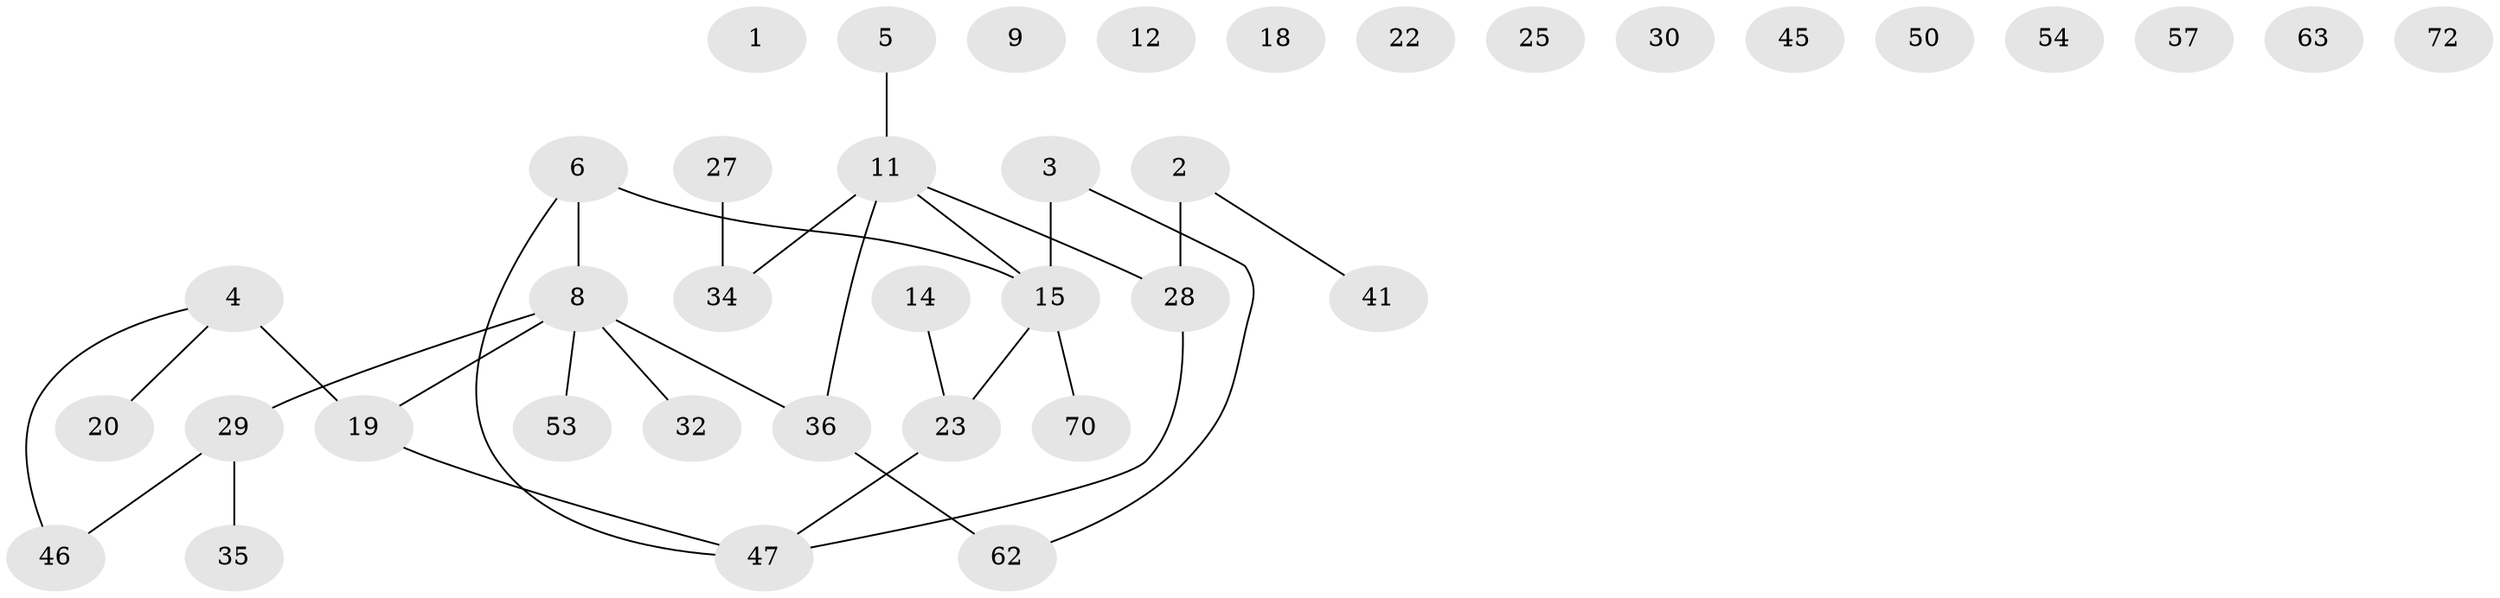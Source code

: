 // original degree distribution, {0: 0.16666666666666666, 2: 0.2638888888888889, 1: 0.25, 3: 0.20833333333333334, 4: 0.09722222222222222, 5: 0.013888888888888888}
// Generated by graph-tools (version 1.1) at 2025/13/03/09/25 04:13:04]
// undirected, 38 vertices, 30 edges
graph export_dot {
graph [start="1"]
  node [color=gray90,style=filled];
  1;
  2 [super="+43+44"];
  3 [super="+21"];
  4 [super="+7+26"];
  5 [super="+10+13+51"];
  6 [super="+31"];
  8 [super="+24+71"];
  9;
  11 [super="+17+61"];
  12;
  14 [super="+16+40+56"];
  15 [super="+33"];
  18;
  19 [super="+37"];
  20 [super="+49"];
  22;
  23 [super="+48"];
  25;
  27 [super="+39+42"];
  28 [super="+67"];
  29 [super="+65"];
  30 [super="+52"];
  32;
  34 [super="+59+68"];
  35 [super="+60"];
  36 [super="+38"];
  41 [super="+64"];
  45;
  46;
  47 [super="+55+58"];
  50;
  53 [super="+69"];
  54;
  57;
  62 [super="+66"];
  63;
  70;
  72;
  2 -- 41;
  2 -- 28 [weight=2];
  3 -- 62;
  3 -- 15;
  4 -- 19 [weight=2];
  4 -- 20;
  4 -- 46;
  5 -- 11;
  6 -- 8;
  6 -- 15;
  6 -- 47;
  8 -- 32;
  8 -- 29;
  8 -- 19;
  8 -- 53;
  8 -- 36 [weight=2];
  11 -- 34;
  11 -- 36;
  11 -- 28;
  11 -- 15;
  14 -- 23;
  15 -- 70;
  15 -- 23;
  19 -- 47;
  23 -- 47;
  27 -- 34;
  28 -- 47;
  29 -- 46;
  29 -- 35;
  36 -- 62;
}
